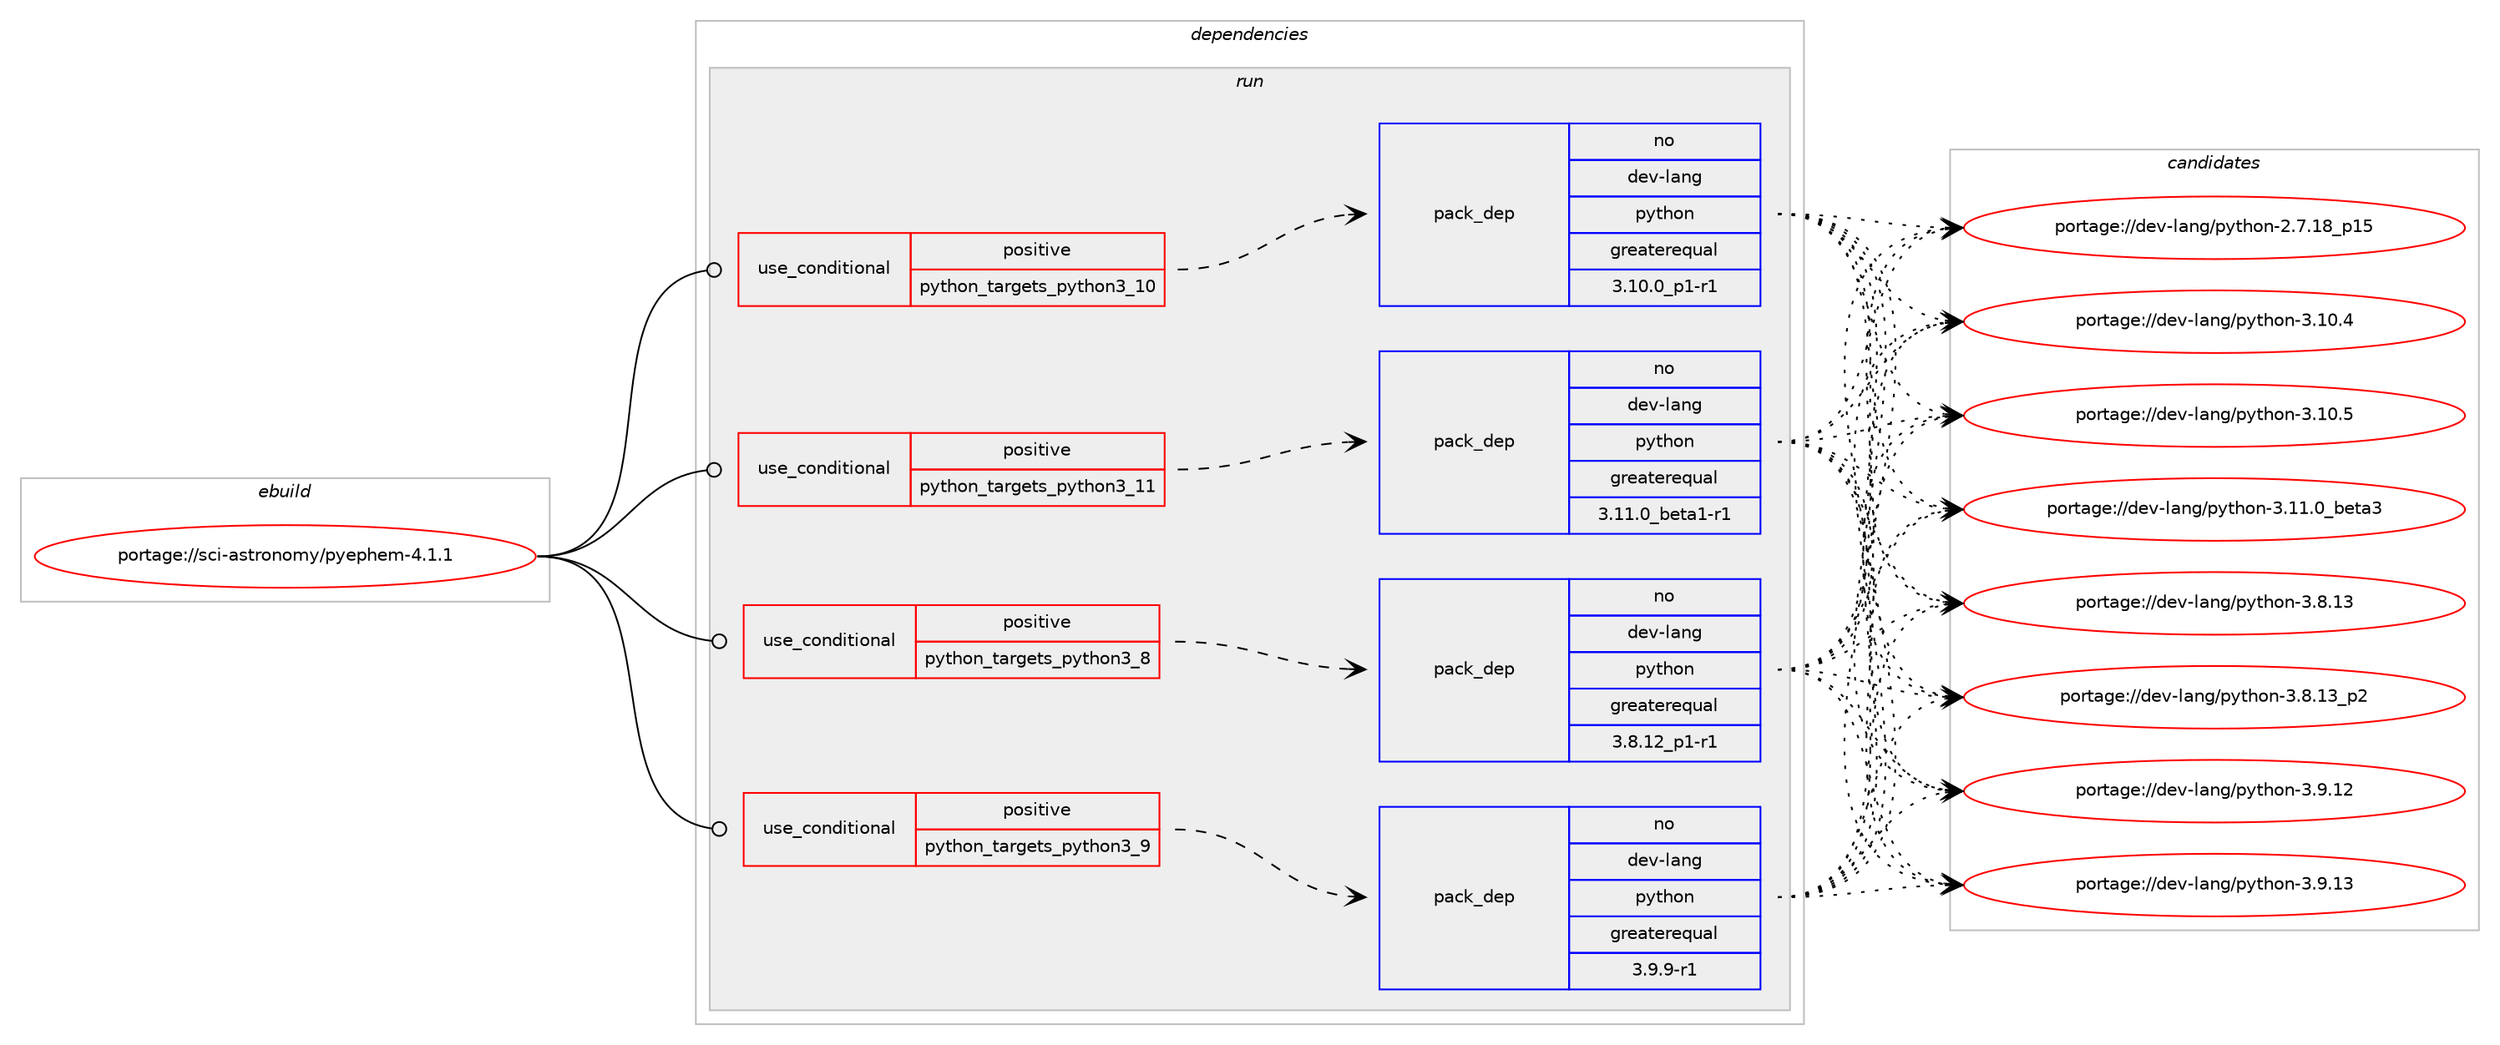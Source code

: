 digraph prolog {

# *************
# Graph options
# *************

newrank=true;
concentrate=true;
compound=true;
graph [rankdir=LR,fontname=Helvetica,fontsize=10,ranksep=1.5];#, ranksep=2.5, nodesep=0.2];
edge  [arrowhead=vee];
node  [fontname=Helvetica,fontsize=10];

# **********
# The ebuild
# **********

subgraph cluster_leftcol {
color=gray;
rank=same;
label=<<i>ebuild</i>>;
id [label="portage://sci-astronomy/pyephem-4.1.1", color=red, width=4, href="../sci-astronomy/pyephem-4.1.1.svg"];
}

# ****************
# The dependencies
# ****************

subgraph cluster_midcol {
color=gray;
label=<<i>dependencies</i>>;
subgraph cluster_compile {
fillcolor="#eeeeee";
style=filled;
label=<<i>compile</i>>;
}
subgraph cluster_compileandrun {
fillcolor="#eeeeee";
style=filled;
label=<<i>compile and run</i>>;
}
subgraph cluster_run {
fillcolor="#eeeeee";
style=filled;
label=<<i>run</i>>;
subgraph cond1961 {
dependency2838 [label=<<TABLE BORDER="0" CELLBORDER="1" CELLSPACING="0" CELLPADDING="4"><TR><TD ROWSPAN="3" CELLPADDING="10">use_conditional</TD></TR><TR><TD>positive</TD></TR><TR><TD>python_targets_python3_10</TD></TR></TABLE>>, shape=none, color=red];
subgraph pack861 {
dependency2839 [label=<<TABLE BORDER="0" CELLBORDER="1" CELLSPACING="0" CELLPADDING="4" WIDTH="220"><TR><TD ROWSPAN="6" CELLPADDING="30">pack_dep</TD></TR><TR><TD WIDTH="110">no</TD></TR><TR><TD>dev-lang</TD></TR><TR><TD>python</TD></TR><TR><TD>greaterequal</TD></TR><TR><TD>3.10.0_p1-r1</TD></TR></TABLE>>, shape=none, color=blue];
}
dependency2838:e -> dependency2839:w [weight=20,style="dashed",arrowhead="vee"];
}
id:e -> dependency2838:w [weight=20,style="solid",arrowhead="odot"];
subgraph cond1962 {
dependency2840 [label=<<TABLE BORDER="0" CELLBORDER="1" CELLSPACING="0" CELLPADDING="4"><TR><TD ROWSPAN="3" CELLPADDING="10">use_conditional</TD></TR><TR><TD>positive</TD></TR><TR><TD>python_targets_python3_11</TD></TR></TABLE>>, shape=none, color=red];
subgraph pack862 {
dependency2841 [label=<<TABLE BORDER="0" CELLBORDER="1" CELLSPACING="0" CELLPADDING="4" WIDTH="220"><TR><TD ROWSPAN="6" CELLPADDING="30">pack_dep</TD></TR><TR><TD WIDTH="110">no</TD></TR><TR><TD>dev-lang</TD></TR><TR><TD>python</TD></TR><TR><TD>greaterequal</TD></TR><TR><TD>3.11.0_beta1-r1</TD></TR></TABLE>>, shape=none, color=blue];
}
dependency2840:e -> dependency2841:w [weight=20,style="dashed",arrowhead="vee"];
}
id:e -> dependency2840:w [weight=20,style="solid",arrowhead="odot"];
subgraph cond1963 {
dependency2842 [label=<<TABLE BORDER="0" CELLBORDER="1" CELLSPACING="0" CELLPADDING="4"><TR><TD ROWSPAN="3" CELLPADDING="10">use_conditional</TD></TR><TR><TD>positive</TD></TR><TR><TD>python_targets_python3_8</TD></TR></TABLE>>, shape=none, color=red];
subgraph pack863 {
dependency2843 [label=<<TABLE BORDER="0" CELLBORDER="1" CELLSPACING="0" CELLPADDING="4" WIDTH="220"><TR><TD ROWSPAN="6" CELLPADDING="30">pack_dep</TD></TR><TR><TD WIDTH="110">no</TD></TR><TR><TD>dev-lang</TD></TR><TR><TD>python</TD></TR><TR><TD>greaterequal</TD></TR><TR><TD>3.8.12_p1-r1</TD></TR></TABLE>>, shape=none, color=blue];
}
dependency2842:e -> dependency2843:w [weight=20,style="dashed",arrowhead="vee"];
}
id:e -> dependency2842:w [weight=20,style="solid",arrowhead="odot"];
subgraph cond1964 {
dependency2844 [label=<<TABLE BORDER="0" CELLBORDER="1" CELLSPACING="0" CELLPADDING="4"><TR><TD ROWSPAN="3" CELLPADDING="10">use_conditional</TD></TR><TR><TD>positive</TD></TR><TR><TD>python_targets_python3_9</TD></TR></TABLE>>, shape=none, color=red];
subgraph pack864 {
dependency2845 [label=<<TABLE BORDER="0" CELLBORDER="1" CELLSPACING="0" CELLPADDING="4" WIDTH="220"><TR><TD ROWSPAN="6" CELLPADDING="30">pack_dep</TD></TR><TR><TD WIDTH="110">no</TD></TR><TR><TD>dev-lang</TD></TR><TR><TD>python</TD></TR><TR><TD>greaterequal</TD></TR><TR><TD>3.9.9-r1</TD></TR></TABLE>>, shape=none, color=blue];
}
dependency2844:e -> dependency2845:w [weight=20,style="dashed",arrowhead="vee"];
}
id:e -> dependency2844:w [weight=20,style="solid",arrowhead="odot"];
}
}

# **************
# The candidates
# **************

subgraph cluster_choices {
rank=same;
color=gray;
label=<<i>candidates</i>>;

subgraph choice861 {
color=black;
nodesep=1;
choice10010111845108971101034711212111610411111045504655464956951124953 [label="portage://dev-lang/python-2.7.18_p15", color=red, width=4,href="../dev-lang/python-2.7.18_p15.svg"];
choice10010111845108971101034711212111610411111045514649484652 [label="portage://dev-lang/python-3.10.4", color=red, width=4,href="../dev-lang/python-3.10.4.svg"];
choice10010111845108971101034711212111610411111045514649484653 [label="portage://dev-lang/python-3.10.5", color=red, width=4,href="../dev-lang/python-3.10.5.svg"];
choice1001011184510897110103471121211161041111104551464949464895981011169751 [label="portage://dev-lang/python-3.11.0_beta3", color=red, width=4,href="../dev-lang/python-3.11.0_beta3.svg"];
choice10010111845108971101034711212111610411111045514656464951 [label="portage://dev-lang/python-3.8.13", color=red, width=4,href="../dev-lang/python-3.8.13.svg"];
choice100101118451089711010347112121116104111110455146564649519511250 [label="portage://dev-lang/python-3.8.13_p2", color=red, width=4,href="../dev-lang/python-3.8.13_p2.svg"];
choice10010111845108971101034711212111610411111045514657464950 [label="portage://dev-lang/python-3.9.12", color=red, width=4,href="../dev-lang/python-3.9.12.svg"];
choice10010111845108971101034711212111610411111045514657464951 [label="portage://dev-lang/python-3.9.13", color=red, width=4,href="../dev-lang/python-3.9.13.svg"];
dependency2839:e -> choice10010111845108971101034711212111610411111045504655464956951124953:w [style=dotted,weight="100"];
dependency2839:e -> choice10010111845108971101034711212111610411111045514649484652:w [style=dotted,weight="100"];
dependency2839:e -> choice10010111845108971101034711212111610411111045514649484653:w [style=dotted,weight="100"];
dependency2839:e -> choice1001011184510897110103471121211161041111104551464949464895981011169751:w [style=dotted,weight="100"];
dependency2839:e -> choice10010111845108971101034711212111610411111045514656464951:w [style=dotted,weight="100"];
dependency2839:e -> choice100101118451089711010347112121116104111110455146564649519511250:w [style=dotted,weight="100"];
dependency2839:e -> choice10010111845108971101034711212111610411111045514657464950:w [style=dotted,weight="100"];
dependency2839:e -> choice10010111845108971101034711212111610411111045514657464951:w [style=dotted,weight="100"];
}
subgraph choice862 {
color=black;
nodesep=1;
choice10010111845108971101034711212111610411111045504655464956951124953 [label="portage://dev-lang/python-2.7.18_p15", color=red, width=4,href="../dev-lang/python-2.7.18_p15.svg"];
choice10010111845108971101034711212111610411111045514649484652 [label="portage://dev-lang/python-3.10.4", color=red, width=4,href="../dev-lang/python-3.10.4.svg"];
choice10010111845108971101034711212111610411111045514649484653 [label="portage://dev-lang/python-3.10.5", color=red, width=4,href="../dev-lang/python-3.10.5.svg"];
choice1001011184510897110103471121211161041111104551464949464895981011169751 [label="portage://dev-lang/python-3.11.0_beta3", color=red, width=4,href="../dev-lang/python-3.11.0_beta3.svg"];
choice10010111845108971101034711212111610411111045514656464951 [label="portage://dev-lang/python-3.8.13", color=red, width=4,href="../dev-lang/python-3.8.13.svg"];
choice100101118451089711010347112121116104111110455146564649519511250 [label="portage://dev-lang/python-3.8.13_p2", color=red, width=4,href="../dev-lang/python-3.8.13_p2.svg"];
choice10010111845108971101034711212111610411111045514657464950 [label="portage://dev-lang/python-3.9.12", color=red, width=4,href="../dev-lang/python-3.9.12.svg"];
choice10010111845108971101034711212111610411111045514657464951 [label="portage://dev-lang/python-3.9.13", color=red, width=4,href="../dev-lang/python-3.9.13.svg"];
dependency2841:e -> choice10010111845108971101034711212111610411111045504655464956951124953:w [style=dotted,weight="100"];
dependency2841:e -> choice10010111845108971101034711212111610411111045514649484652:w [style=dotted,weight="100"];
dependency2841:e -> choice10010111845108971101034711212111610411111045514649484653:w [style=dotted,weight="100"];
dependency2841:e -> choice1001011184510897110103471121211161041111104551464949464895981011169751:w [style=dotted,weight="100"];
dependency2841:e -> choice10010111845108971101034711212111610411111045514656464951:w [style=dotted,weight="100"];
dependency2841:e -> choice100101118451089711010347112121116104111110455146564649519511250:w [style=dotted,weight="100"];
dependency2841:e -> choice10010111845108971101034711212111610411111045514657464950:w [style=dotted,weight="100"];
dependency2841:e -> choice10010111845108971101034711212111610411111045514657464951:w [style=dotted,weight="100"];
}
subgraph choice863 {
color=black;
nodesep=1;
choice10010111845108971101034711212111610411111045504655464956951124953 [label="portage://dev-lang/python-2.7.18_p15", color=red, width=4,href="../dev-lang/python-2.7.18_p15.svg"];
choice10010111845108971101034711212111610411111045514649484652 [label="portage://dev-lang/python-3.10.4", color=red, width=4,href="../dev-lang/python-3.10.4.svg"];
choice10010111845108971101034711212111610411111045514649484653 [label="portage://dev-lang/python-3.10.5", color=red, width=4,href="../dev-lang/python-3.10.5.svg"];
choice1001011184510897110103471121211161041111104551464949464895981011169751 [label="portage://dev-lang/python-3.11.0_beta3", color=red, width=4,href="../dev-lang/python-3.11.0_beta3.svg"];
choice10010111845108971101034711212111610411111045514656464951 [label="portage://dev-lang/python-3.8.13", color=red, width=4,href="../dev-lang/python-3.8.13.svg"];
choice100101118451089711010347112121116104111110455146564649519511250 [label="portage://dev-lang/python-3.8.13_p2", color=red, width=4,href="../dev-lang/python-3.8.13_p2.svg"];
choice10010111845108971101034711212111610411111045514657464950 [label="portage://dev-lang/python-3.9.12", color=red, width=4,href="../dev-lang/python-3.9.12.svg"];
choice10010111845108971101034711212111610411111045514657464951 [label="portage://dev-lang/python-3.9.13", color=red, width=4,href="../dev-lang/python-3.9.13.svg"];
dependency2843:e -> choice10010111845108971101034711212111610411111045504655464956951124953:w [style=dotted,weight="100"];
dependency2843:e -> choice10010111845108971101034711212111610411111045514649484652:w [style=dotted,weight="100"];
dependency2843:e -> choice10010111845108971101034711212111610411111045514649484653:w [style=dotted,weight="100"];
dependency2843:e -> choice1001011184510897110103471121211161041111104551464949464895981011169751:w [style=dotted,weight="100"];
dependency2843:e -> choice10010111845108971101034711212111610411111045514656464951:w [style=dotted,weight="100"];
dependency2843:e -> choice100101118451089711010347112121116104111110455146564649519511250:w [style=dotted,weight="100"];
dependency2843:e -> choice10010111845108971101034711212111610411111045514657464950:w [style=dotted,weight="100"];
dependency2843:e -> choice10010111845108971101034711212111610411111045514657464951:w [style=dotted,weight="100"];
}
subgraph choice864 {
color=black;
nodesep=1;
choice10010111845108971101034711212111610411111045504655464956951124953 [label="portage://dev-lang/python-2.7.18_p15", color=red, width=4,href="../dev-lang/python-2.7.18_p15.svg"];
choice10010111845108971101034711212111610411111045514649484652 [label="portage://dev-lang/python-3.10.4", color=red, width=4,href="../dev-lang/python-3.10.4.svg"];
choice10010111845108971101034711212111610411111045514649484653 [label="portage://dev-lang/python-3.10.5", color=red, width=4,href="../dev-lang/python-3.10.5.svg"];
choice1001011184510897110103471121211161041111104551464949464895981011169751 [label="portage://dev-lang/python-3.11.0_beta3", color=red, width=4,href="../dev-lang/python-3.11.0_beta3.svg"];
choice10010111845108971101034711212111610411111045514656464951 [label="portage://dev-lang/python-3.8.13", color=red, width=4,href="../dev-lang/python-3.8.13.svg"];
choice100101118451089711010347112121116104111110455146564649519511250 [label="portage://dev-lang/python-3.8.13_p2", color=red, width=4,href="../dev-lang/python-3.8.13_p2.svg"];
choice10010111845108971101034711212111610411111045514657464950 [label="portage://dev-lang/python-3.9.12", color=red, width=4,href="../dev-lang/python-3.9.12.svg"];
choice10010111845108971101034711212111610411111045514657464951 [label="portage://dev-lang/python-3.9.13", color=red, width=4,href="../dev-lang/python-3.9.13.svg"];
dependency2845:e -> choice10010111845108971101034711212111610411111045504655464956951124953:w [style=dotted,weight="100"];
dependency2845:e -> choice10010111845108971101034711212111610411111045514649484652:w [style=dotted,weight="100"];
dependency2845:e -> choice10010111845108971101034711212111610411111045514649484653:w [style=dotted,weight="100"];
dependency2845:e -> choice1001011184510897110103471121211161041111104551464949464895981011169751:w [style=dotted,weight="100"];
dependency2845:e -> choice10010111845108971101034711212111610411111045514656464951:w [style=dotted,weight="100"];
dependency2845:e -> choice100101118451089711010347112121116104111110455146564649519511250:w [style=dotted,weight="100"];
dependency2845:e -> choice10010111845108971101034711212111610411111045514657464950:w [style=dotted,weight="100"];
dependency2845:e -> choice10010111845108971101034711212111610411111045514657464951:w [style=dotted,weight="100"];
}
}

}
